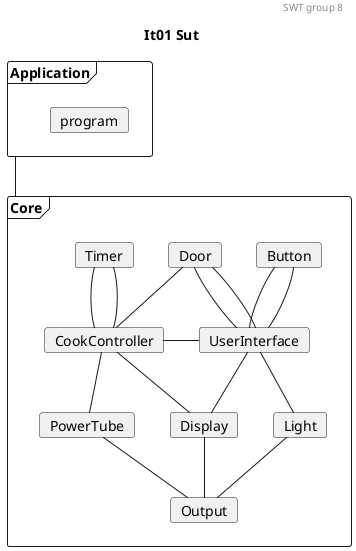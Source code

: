 @startuml

'Testing colors:
skinparam card{
    backgroundColor<<tested>> lawngreen
    backgroundColor<<sut>> salmon
    backgroundColor<<test>> salmon
    backgroundColor<<fake>> gold
}

header SWT group 8
title It01 Sut

frame Application{
    card program
}

frame Core{
    card UserInterface
    card CookController

    card Door
    card Light
    card Timer
    card PowerTube
    card Display
    card Output
    card Button
}
Application -- Core

'Relations projects
' 0. to 1.
Door -- UserInterface
Door -- UserInterface

Button -- UserInterface
Button -- UserInterface


'Relations CookController:
'1.
CookController - UserInterface
'1. to 2.
Door - CookController

Timer -- CookController
Timer -- CookController

CookController -- PowerTube

'1. to 2.
UserInterface -- Display
UserInterface -- Light
CookController -- Display


' Relations 2. to 3.
Light -- Output
Display -- Output
PowerTube -- Output



@enduml